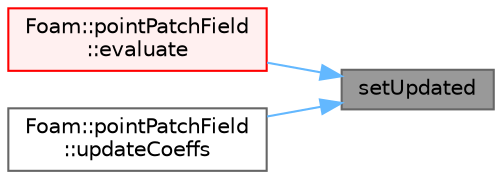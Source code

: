 digraph "setUpdated"
{
 // LATEX_PDF_SIZE
  bgcolor="transparent";
  edge [fontname=Helvetica,fontsize=10,labelfontname=Helvetica,labelfontsize=10];
  node [fontname=Helvetica,fontsize=10,shape=box,height=0.2,width=0.4];
  rankdir="RL";
  Node1 [id="Node000001",label="setUpdated",height=0.2,width=0.4,color="gray40", fillcolor="grey60", style="filled", fontcolor="black",tooltip=" "];
  Node1 -> Node2 [id="edge1_Node000001_Node000002",dir="back",color="steelblue1",style="solid",tooltip=" "];
  Node2 [id="Node000002",label="Foam::pointPatchField\l::evaluate",height=0.2,width=0.4,color="red", fillcolor="#FFF0F0", style="filled",URL="$classFoam_1_1pointPatchField.html#a1a4ebfb8aa4dc581e54081a12bfbd0d3",tooltip=" "];
  Node1 -> Node5 [id="edge2_Node000001_Node000005",dir="back",color="steelblue1",style="solid",tooltip=" "];
  Node5 [id="Node000005",label="Foam::pointPatchField\l::updateCoeffs",height=0.2,width=0.4,color="grey40", fillcolor="white", style="filled",URL="$classFoam_1_1pointPatchField.html#a7e24eafac629d3733181cd942d4c902f",tooltip=" "];
}
